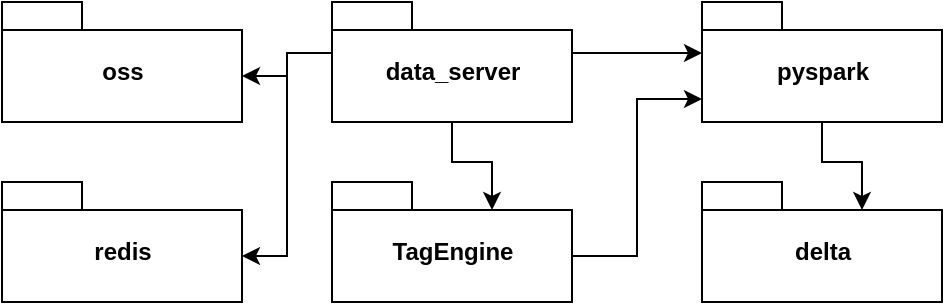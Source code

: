 <mxfile version="17.2.3" type="github">
  <diagram id="dWQyzjQPPri8PSFMrYrO" name="第 1 页">
    <mxGraphModel dx="946" dy="536" grid="1" gridSize="10" guides="1" tooltips="1" connect="1" arrows="1" fold="1" page="1" pageScale="1" pageWidth="850" pageHeight="1100" math="0" shadow="0">
      <root>
        <mxCell id="0" />
        <mxCell id="1" parent="0" />
        <mxCell id="IUdjdFopHAUacsQd-ZnP-6" style="edgeStyle=orthogonalEdgeStyle;rounded=0;orthogonalLoop=1;jettySize=auto;html=1;exitX=0;exitY=0;exitDx=0;exitDy=25.5;exitPerimeter=0;entryX=0;entryY=0;entryDx=120;entryDy=37;entryPerimeter=0;" edge="1" parent="1" source="IUdjdFopHAUacsQd-ZnP-1" target="IUdjdFopHAUacsQd-ZnP-3">
          <mxGeometry relative="1" as="geometry" />
        </mxCell>
        <mxCell id="IUdjdFopHAUacsQd-ZnP-7" style="edgeStyle=orthogonalEdgeStyle;rounded=0;orthogonalLoop=1;jettySize=auto;html=1;exitX=0;exitY=0;exitDx=0;exitDy=25.5;exitPerimeter=0;entryX=0;entryY=0;entryDx=120;entryDy=37;entryPerimeter=0;" edge="1" parent="1" source="IUdjdFopHAUacsQd-ZnP-1" target="IUdjdFopHAUacsQd-ZnP-2">
          <mxGeometry relative="1" as="geometry" />
        </mxCell>
        <mxCell id="IUdjdFopHAUacsQd-ZnP-11" style="edgeStyle=orthogonalEdgeStyle;rounded=0;orthogonalLoop=1;jettySize=auto;html=1;exitX=0;exitY=0;exitDx=120;exitDy=25.5;exitPerimeter=0;entryX=0;entryY=0;entryDx=0;entryDy=25.5;entryPerimeter=0;" edge="1" parent="1" source="IUdjdFopHAUacsQd-ZnP-1" target="IUdjdFopHAUacsQd-ZnP-5">
          <mxGeometry relative="1" as="geometry" />
        </mxCell>
        <mxCell id="IUdjdFopHAUacsQd-ZnP-12" style="edgeStyle=orthogonalEdgeStyle;rounded=0;orthogonalLoop=1;jettySize=auto;html=1;exitX=0.5;exitY=1;exitDx=0;exitDy=0;exitPerimeter=0;entryX=0;entryY=0;entryDx=80;entryDy=14;entryPerimeter=0;" edge="1" parent="1" source="IUdjdFopHAUacsQd-ZnP-1" target="IUdjdFopHAUacsQd-ZnP-10">
          <mxGeometry relative="1" as="geometry" />
        </mxCell>
        <mxCell id="IUdjdFopHAUacsQd-ZnP-1" value="data_server" style="shape=folder;fontStyle=1;spacingTop=10;tabWidth=40;tabHeight=14;tabPosition=left;html=1;" vertex="1" parent="1">
          <mxGeometry x="305" y="160" width="120" height="60" as="geometry" />
        </mxCell>
        <mxCell id="IUdjdFopHAUacsQd-ZnP-2" value="redis" style="shape=folder;fontStyle=1;spacingTop=10;tabWidth=40;tabHeight=14;tabPosition=left;html=1;" vertex="1" parent="1">
          <mxGeometry x="140" y="250" width="120" height="60" as="geometry" />
        </mxCell>
        <mxCell id="IUdjdFopHAUacsQd-ZnP-3" value="oss" style="shape=folder;fontStyle=1;spacingTop=10;tabWidth=40;tabHeight=14;tabPosition=left;html=1;" vertex="1" parent="1">
          <mxGeometry x="140" y="160" width="120" height="60" as="geometry" />
        </mxCell>
        <mxCell id="IUdjdFopHAUacsQd-ZnP-4" value="delta" style="shape=folder;fontStyle=1;spacingTop=10;tabWidth=40;tabHeight=14;tabPosition=left;html=1;" vertex="1" parent="1">
          <mxGeometry x="490" y="250" width="120" height="60" as="geometry" />
        </mxCell>
        <mxCell id="IUdjdFopHAUacsQd-ZnP-9" style="edgeStyle=orthogonalEdgeStyle;rounded=0;orthogonalLoop=1;jettySize=auto;html=1;exitX=0.5;exitY=1;exitDx=0;exitDy=0;exitPerimeter=0;entryX=0;entryY=0;entryDx=80;entryDy=14;entryPerimeter=0;" edge="1" parent="1" source="IUdjdFopHAUacsQd-ZnP-5" target="IUdjdFopHAUacsQd-ZnP-4">
          <mxGeometry relative="1" as="geometry" />
        </mxCell>
        <mxCell id="IUdjdFopHAUacsQd-ZnP-5" value="pyspark" style="shape=folder;fontStyle=1;spacingTop=10;tabWidth=40;tabHeight=14;tabPosition=left;html=1;" vertex="1" parent="1">
          <mxGeometry x="490" y="160" width="120" height="60" as="geometry" />
        </mxCell>
        <mxCell id="IUdjdFopHAUacsQd-ZnP-13" style="edgeStyle=orthogonalEdgeStyle;rounded=0;orthogonalLoop=1;jettySize=auto;html=1;exitX=0;exitY=0;exitDx=120;exitDy=37;exitPerimeter=0;entryX=0;entryY=0;entryDx=0;entryDy=48.5;entryPerimeter=0;" edge="1" parent="1" source="IUdjdFopHAUacsQd-ZnP-10" target="IUdjdFopHAUacsQd-ZnP-5">
          <mxGeometry relative="1" as="geometry" />
        </mxCell>
        <mxCell id="IUdjdFopHAUacsQd-ZnP-10" value="TagEngine" style="shape=folder;fontStyle=1;spacingTop=10;tabWidth=40;tabHeight=14;tabPosition=left;html=1;" vertex="1" parent="1">
          <mxGeometry x="305" y="250" width="120" height="60" as="geometry" />
        </mxCell>
      </root>
    </mxGraphModel>
  </diagram>
</mxfile>
